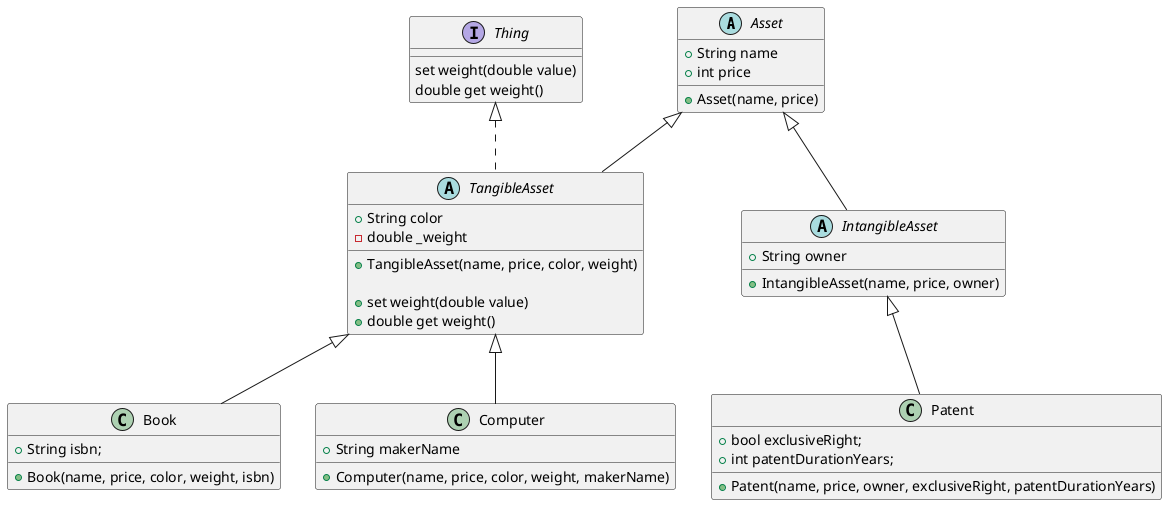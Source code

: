 @startuml

'자산 추상 클래스
abstract class Asset {
  + String name
  + int price

  + Asset(name, price)
}

'사물의 무게를 가져오는 인터페이스
interface Thing {
  set weight(double value)
  double get weight()
}

'유형 자산 추상클래스
abstract class TangibleAsset extends Asset implements Thing {
  + String color
  - double _weight

  + TangibleAsset(name, price, color, weight)

  + set weight(double value)
  + double get weight()
}


'무형 자산 추상클래스
abstract class IntangibleAsset extends Asset {
  + String owner

  + IntangibleAsset(name, price, owner)
}

class Book extends TangibleAsset {
  + String isbn;

  + Book(name, price, color, weight, isbn)
}

class Computer extends TangibleAsset {
  + String makerName

  + Computer(name, price, color, weight, makerName)

}

'무형 자산 - 특허권 (특허권의 독점권, 특허 보호기간(년))
class Patent extends IntangibleAsset {
  + bool exclusiveRight;
  + int patentDurationYears;

  + Patent(name, price, owner, exclusiveRight, patentDurationYears)
}




@enduml